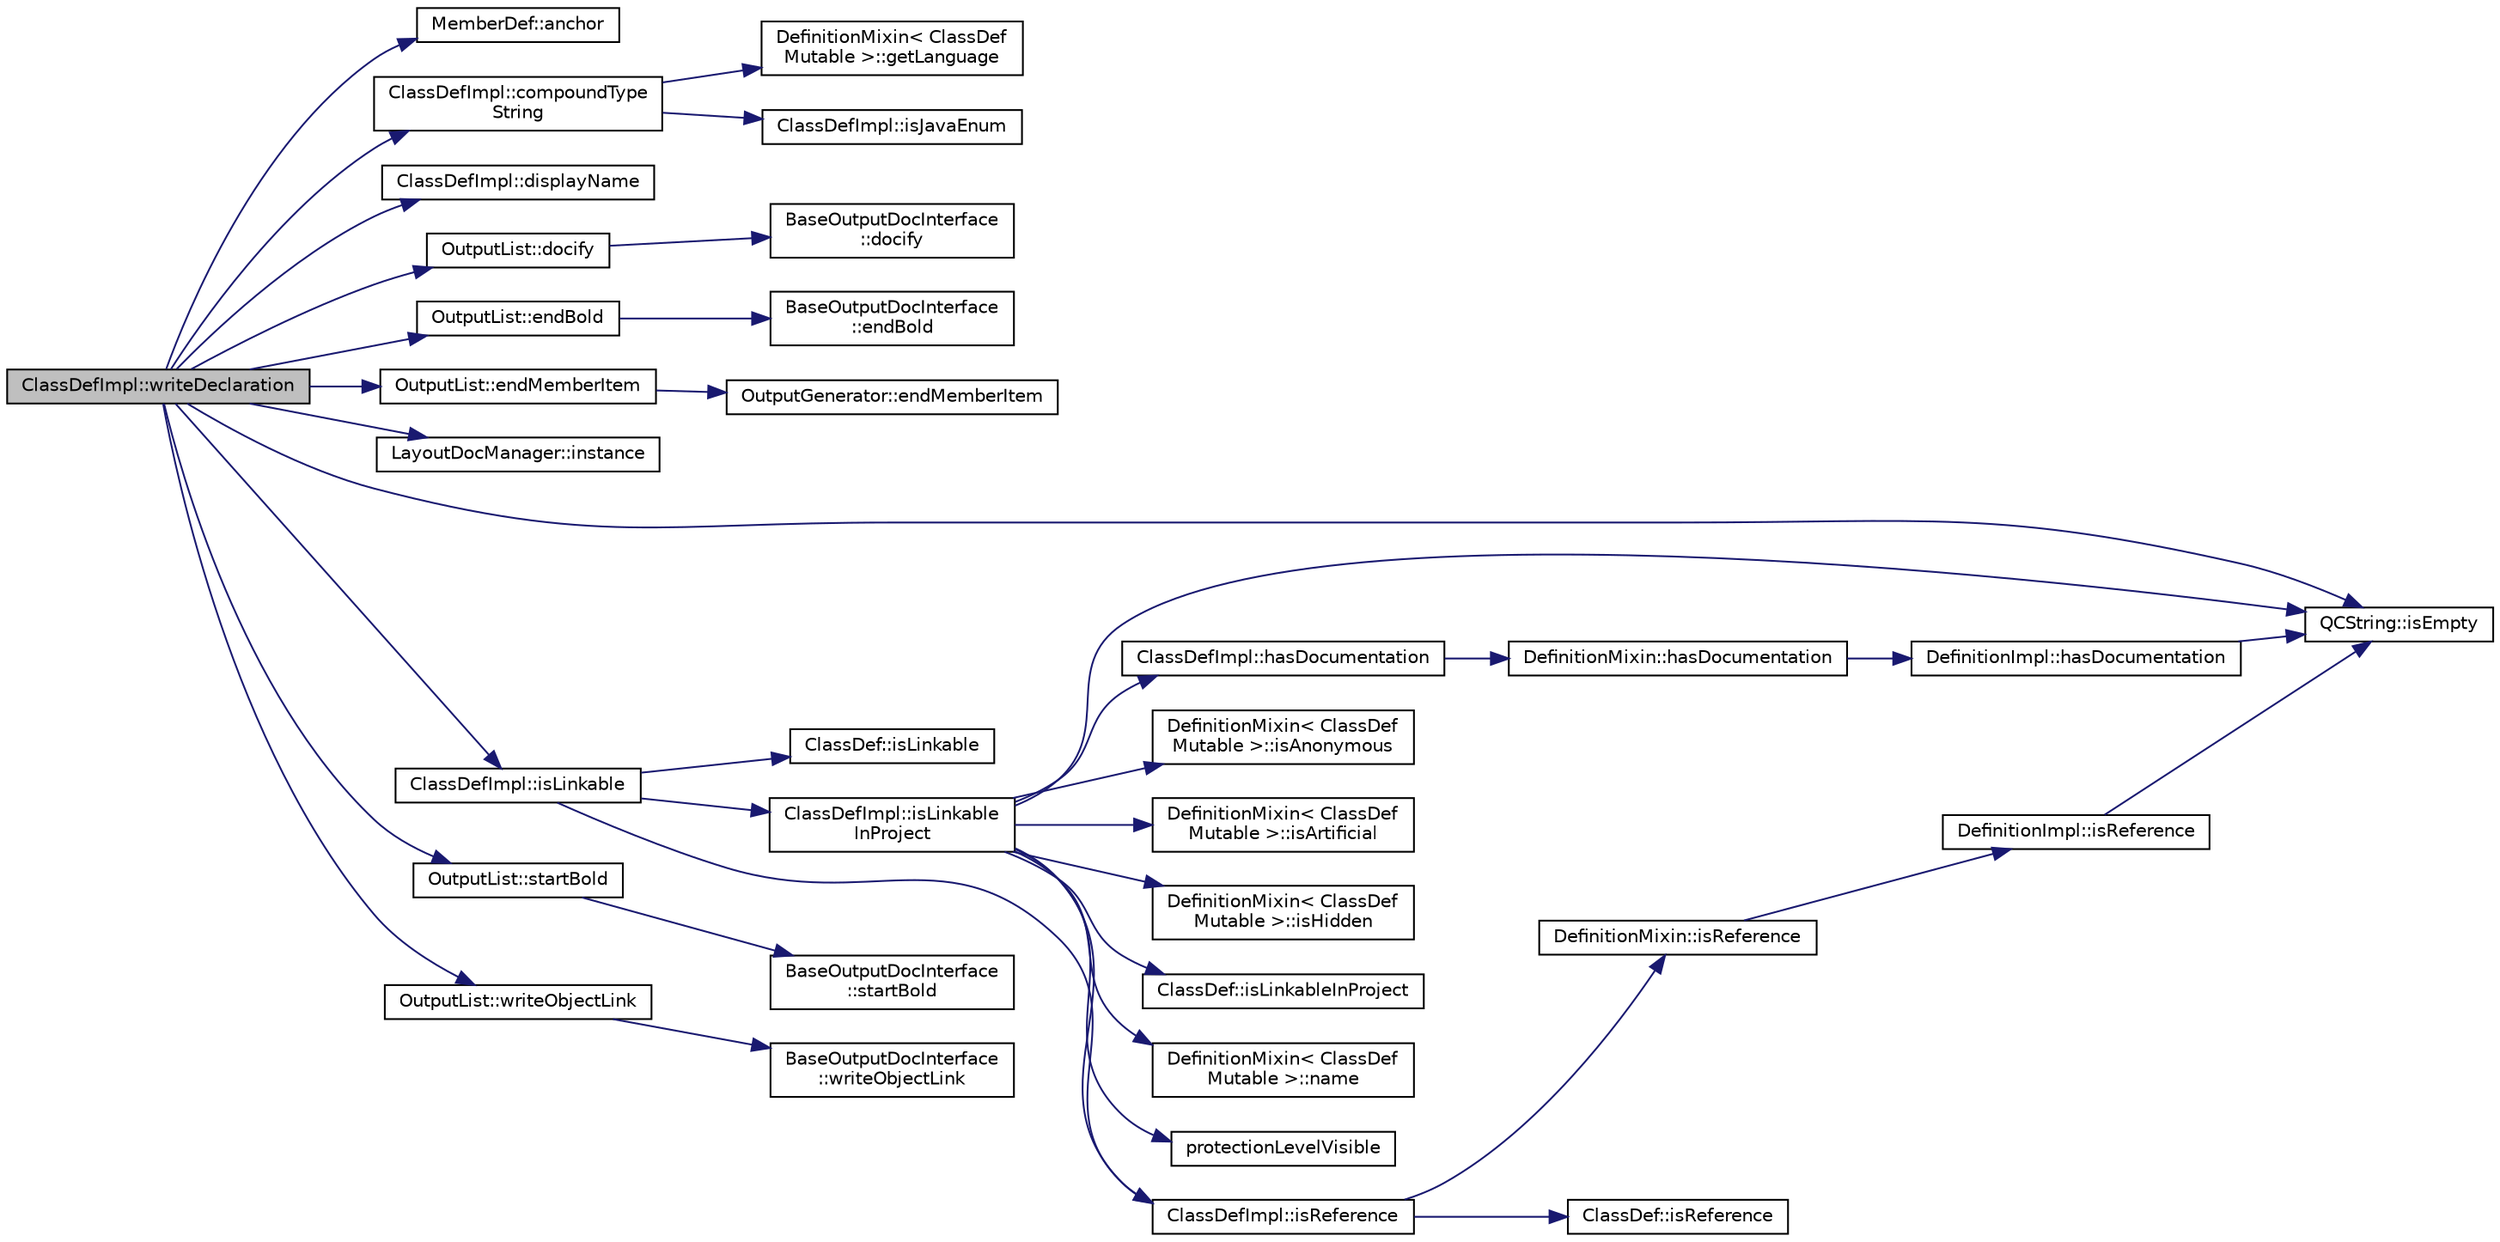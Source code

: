 digraph "ClassDefImpl::writeDeclaration"
{
 // LATEX_PDF_SIZE
  edge [fontname="Helvetica",fontsize="10",labelfontname="Helvetica",labelfontsize="10"];
  node [fontname="Helvetica",fontsize="10",shape=record];
  rankdir="LR";
  Node1 [label="ClassDefImpl::writeDeclaration",height=0.2,width=0.4,color="black", fillcolor="grey75", style="filled", fontcolor="black",tooltip=" "];
  Node1 -> Node2 [color="midnightblue",fontsize="10",style="solid",fontname="Helvetica"];
  Node2 [label="MemberDef::anchor",height=0.2,width=0.4,color="black", fillcolor="white", style="filled",URL="$classMemberDef.html#a170c6221384447f7e2e9f5a529efef40",tooltip=" "];
  Node1 -> Node3 [color="midnightblue",fontsize="10",style="solid",fontname="Helvetica"];
  Node3 [label="ClassDefImpl::compoundType\lString",height=0.2,width=0.4,color="black", fillcolor="white", style="filled",URL="$classClassDefImpl.html#a88627119d80da2663c1da055578785d6",tooltip=" "];
  Node3 -> Node4 [color="midnightblue",fontsize="10",style="solid",fontname="Helvetica"];
  Node4 [label="DefinitionMixin\< ClassDef\lMutable \>::getLanguage",height=0.2,width=0.4,color="black", fillcolor="white", style="filled",URL="$classDefinitionMixin.html#a2ec39daf3ce8b2fcbeb38da43e840397",tooltip=" "];
  Node3 -> Node5 [color="midnightblue",fontsize="10",style="solid",fontname="Helvetica"];
  Node5 [label="ClassDefImpl::isJavaEnum",height=0.2,width=0.4,color="black", fillcolor="white", style="filled",URL="$classClassDefImpl.html#ac4ec68976f1fedf10b3a389a7688eb64",tooltip=" "];
  Node1 -> Node6 [color="midnightblue",fontsize="10",style="solid",fontname="Helvetica"];
  Node6 [label="ClassDefImpl::displayName",height=0.2,width=0.4,color="black", fillcolor="white", style="filled",URL="$classClassDefImpl.html#a52fbc57970ed8330c54702ef839024b0",tooltip=" "];
  Node1 -> Node7 [color="midnightblue",fontsize="10",style="solid",fontname="Helvetica"];
  Node7 [label="OutputList::docify",height=0.2,width=0.4,color="black", fillcolor="white", style="filled",URL="$classOutputList.html#a5647a62e8819abb6e6b2378a7c115bbd",tooltip=" "];
  Node7 -> Node8 [color="midnightblue",fontsize="10",style="solid",fontname="Helvetica"];
  Node8 [label="BaseOutputDocInterface\l::docify",height=0.2,width=0.4,color="black", fillcolor="white", style="filled",URL="$classBaseOutputDocInterface.html#a45a57ff89e8df4aa6a5e521d2be6321b",tooltip=" "];
  Node1 -> Node9 [color="midnightblue",fontsize="10",style="solid",fontname="Helvetica"];
  Node9 [label="OutputList::endBold",height=0.2,width=0.4,color="black", fillcolor="white", style="filled",URL="$classOutputList.html#aa3f855a4e60d2a7c6769b66d43c69b23",tooltip=" "];
  Node9 -> Node10 [color="midnightblue",fontsize="10",style="solid",fontname="Helvetica"];
  Node10 [label="BaseOutputDocInterface\l::endBold",height=0.2,width=0.4,color="black", fillcolor="white", style="filled",URL="$classBaseOutputDocInterface.html#a2a17911ba778f8efac83999fb5d190d9",tooltip=" "];
  Node1 -> Node11 [color="midnightblue",fontsize="10",style="solid",fontname="Helvetica"];
  Node11 [label="OutputList::endMemberItem",height=0.2,width=0.4,color="black", fillcolor="white", style="filled",URL="$classOutputList.html#a5a5aff841b0f9609a1d73ed5ad6e0f34",tooltip=" "];
  Node11 -> Node12 [color="midnightblue",fontsize="10",style="solid",fontname="Helvetica"];
  Node12 [label="OutputGenerator::endMemberItem",height=0.2,width=0.4,color="black", fillcolor="white", style="filled",URL="$classOutputGenerator.html#aac81201cfd0dedc7635bc81913906335",tooltip=" "];
  Node1 -> Node13 [color="midnightblue",fontsize="10",style="solid",fontname="Helvetica"];
  Node13 [label="LayoutDocManager::instance",height=0.2,width=0.4,color="black", fillcolor="white", style="filled",URL="$classLayoutDocManager.html#a87bc2288833b8769bd03e47c58fbba6a",tooltip=" "];
  Node1 -> Node14 [color="midnightblue",fontsize="10",style="solid",fontname="Helvetica"];
  Node14 [label="QCString::isEmpty",height=0.2,width=0.4,color="black", fillcolor="white", style="filled",URL="$classQCString.html#a621c4090d69ad7d05ef8e5234376c3d8",tooltip=" "];
  Node1 -> Node15 [color="midnightblue",fontsize="10",style="solid",fontname="Helvetica"];
  Node15 [label="ClassDefImpl::isLinkable",height=0.2,width=0.4,color="black", fillcolor="white", style="filled",URL="$classClassDefImpl.html#a9f43a5c5e5ae07de2b347e30c3f42fc8",tooltip=" "];
  Node15 -> Node16 [color="midnightblue",fontsize="10",style="solid",fontname="Helvetica"];
  Node16 [label="ClassDef::isLinkable",height=0.2,width=0.4,color="black", fillcolor="white", style="filled",URL="$classClassDef.html#a659ebf886a21ea56b51354c22b91b0dc",tooltip=" "];
  Node15 -> Node17 [color="midnightblue",fontsize="10",style="solid",fontname="Helvetica"];
  Node17 [label="ClassDefImpl::isLinkable\lInProject",height=0.2,width=0.4,color="black", fillcolor="white", style="filled",URL="$classClassDefImpl.html#a5b51b8cda3ae31f240efd5e6d2a7f903",tooltip=" "];
  Node17 -> Node18 [color="midnightblue",fontsize="10",style="solid",fontname="Helvetica"];
  Node18 [label="ClassDefImpl::hasDocumentation",height=0.2,width=0.4,color="black", fillcolor="white", style="filled",URL="$classClassDefImpl.html#a3105bd83f9096869481ec3b32850c4f3",tooltip=" "];
  Node18 -> Node19 [color="midnightblue",fontsize="10",style="solid",fontname="Helvetica"];
  Node19 [label="DefinitionMixin::hasDocumentation",height=0.2,width=0.4,color="black", fillcolor="white", style="filled",URL="$classDefinitionMixin.html#a41ceab8b372a47ef408efadf43bdc31c",tooltip=" "];
  Node19 -> Node20 [color="midnightblue",fontsize="10",style="solid",fontname="Helvetica"];
  Node20 [label="DefinitionImpl::hasDocumentation",height=0.2,width=0.4,color="black", fillcolor="white", style="filled",URL="$classDefinitionImpl.html#aefab82fe69ac7ef24e9b5f7d4379103a",tooltip=" "];
  Node20 -> Node14 [color="midnightblue",fontsize="10",style="solid",fontname="Helvetica"];
  Node17 -> Node21 [color="midnightblue",fontsize="10",style="solid",fontname="Helvetica"];
  Node21 [label="DefinitionMixin\< ClassDef\lMutable \>::isAnonymous",height=0.2,width=0.4,color="black", fillcolor="white", style="filled",URL="$classDefinitionMixin.html#a70ed77e9887c7bec9194af6000f0f3a6",tooltip=" "];
  Node17 -> Node22 [color="midnightblue",fontsize="10",style="solid",fontname="Helvetica"];
  Node22 [label="DefinitionMixin\< ClassDef\lMutable \>::isArtificial",height=0.2,width=0.4,color="black", fillcolor="white", style="filled",URL="$classDefinitionMixin.html#a5b68201f7877200e2fd972570502a69e",tooltip=" "];
  Node17 -> Node14 [color="midnightblue",fontsize="10",style="solid",fontname="Helvetica"];
  Node17 -> Node23 [color="midnightblue",fontsize="10",style="solid",fontname="Helvetica"];
  Node23 [label="DefinitionMixin\< ClassDef\lMutable \>::isHidden",height=0.2,width=0.4,color="black", fillcolor="white", style="filled",URL="$classDefinitionMixin.html#a0d5cde471271f675ae0bd77dc62c0822",tooltip=" "];
  Node17 -> Node24 [color="midnightblue",fontsize="10",style="solid",fontname="Helvetica"];
  Node24 [label="ClassDef::isLinkableInProject",height=0.2,width=0.4,color="black", fillcolor="white", style="filled",URL="$classClassDef.html#ab44ea1cae6c5a0ff7ea797e355672e87",tooltip=" "];
  Node17 -> Node25 [color="midnightblue",fontsize="10",style="solid",fontname="Helvetica"];
  Node25 [label="ClassDefImpl::isReference",height=0.2,width=0.4,color="black", fillcolor="white", style="filled",URL="$classClassDefImpl.html#a74f9d582eb6263e18697fda6a078ea19",tooltip=" "];
  Node25 -> Node26 [color="midnightblue",fontsize="10",style="solid",fontname="Helvetica"];
  Node26 [label="DefinitionMixin::isReference",height=0.2,width=0.4,color="black", fillcolor="white", style="filled",URL="$classDefinitionMixin.html#a4255a2bb5ac1e9f4f2cbe910c2c229ce",tooltip=" "];
  Node26 -> Node27 [color="midnightblue",fontsize="10",style="solid",fontname="Helvetica"];
  Node27 [label="DefinitionImpl::isReference",height=0.2,width=0.4,color="black", fillcolor="white", style="filled",URL="$classDefinitionImpl.html#a32e199161b9975204dd3b04d5b9d5e81",tooltip=" "];
  Node27 -> Node14 [color="midnightblue",fontsize="10",style="solid",fontname="Helvetica"];
  Node25 -> Node28 [color="midnightblue",fontsize="10",style="solid",fontname="Helvetica"];
  Node28 [label="ClassDef::isReference",height=0.2,width=0.4,color="black", fillcolor="white", style="filled",URL="$classClassDef.html#acf7bae107b28803a3e61764be26b7351",tooltip=" "];
  Node17 -> Node29 [color="midnightblue",fontsize="10",style="solid",fontname="Helvetica"];
  Node29 [label="DefinitionMixin\< ClassDef\lMutable \>::name",height=0.2,width=0.4,color="black", fillcolor="white", style="filled",URL="$classDefinitionMixin.html#a03a95195d1616701c67a11d38b2b22bf",tooltip=" "];
  Node17 -> Node30 [color="midnightblue",fontsize="10",style="solid",fontname="Helvetica"];
  Node30 [label="protectionLevelVisible",height=0.2,width=0.4,color="black", fillcolor="white", style="filled",URL="$util_8cpp.html#a1e07db76938eb8a2bb8c79b2d0ec4980",tooltip=" "];
  Node15 -> Node25 [color="midnightblue",fontsize="10",style="solid",fontname="Helvetica"];
  Node1 -> Node31 [color="midnightblue",fontsize="10",style="solid",fontname="Helvetica"];
  Node31 [label="OutputList::startBold",height=0.2,width=0.4,color="black", fillcolor="white", style="filled",URL="$classOutputList.html#a796018ee85949771252f36fea9a288d0",tooltip=" "];
  Node31 -> Node32 [color="midnightblue",fontsize="10",style="solid",fontname="Helvetica"];
  Node32 [label="BaseOutputDocInterface\l::startBold",height=0.2,width=0.4,color="black", fillcolor="white", style="filled",URL="$classBaseOutputDocInterface.html#aa0bfe5ef08077a7191ba4666f47c441b",tooltip=" "];
  Node1 -> Node33 [color="midnightblue",fontsize="10",style="solid",fontname="Helvetica"];
  Node33 [label="OutputList::writeObjectLink",height=0.2,width=0.4,color="black", fillcolor="white", style="filled",URL="$classOutputList.html#a411807a84d5f9e2fb716a0f66bde56b6",tooltip=" "];
  Node33 -> Node34 [color="midnightblue",fontsize="10",style="solid",fontname="Helvetica"];
  Node34 [label="BaseOutputDocInterface\l::writeObjectLink",height=0.2,width=0.4,color="black", fillcolor="white", style="filled",URL="$classBaseOutputDocInterface.html#a53257bf6d93156b0b5763f0b7cee34d8",tooltip=" "];
}
